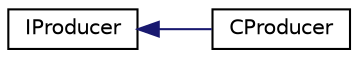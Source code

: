 digraph "Graphical Class Hierarchy"
{
  edge [fontname="Helvetica",fontsize="10",labelfontname="Helvetica",labelfontsize="10"];
  node [fontname="Helvetica",fontsize="10",shape=record];
  rankdir="LR";
  Node1 [label="IProducer",height=0.2,width=0.4,color="black", fillcolor="white", style="filled",URL="$classIProducer.html",tooltip="Интерфейс класса Producer. "];
  Node1 -> Node2 [dir="back",color="midnightblue",fontsize="10",style="solid",fontname="Helvetica"];
  Node2 [label="CProducer",height=0.2,width=0.4,color="black", fillcolor="white", style="filled",URL="$classCProducer.html",tooltip="Реализация интерфейса класса Producer При помощи фабрики создает башню и делает все побочные действия..."];
}
